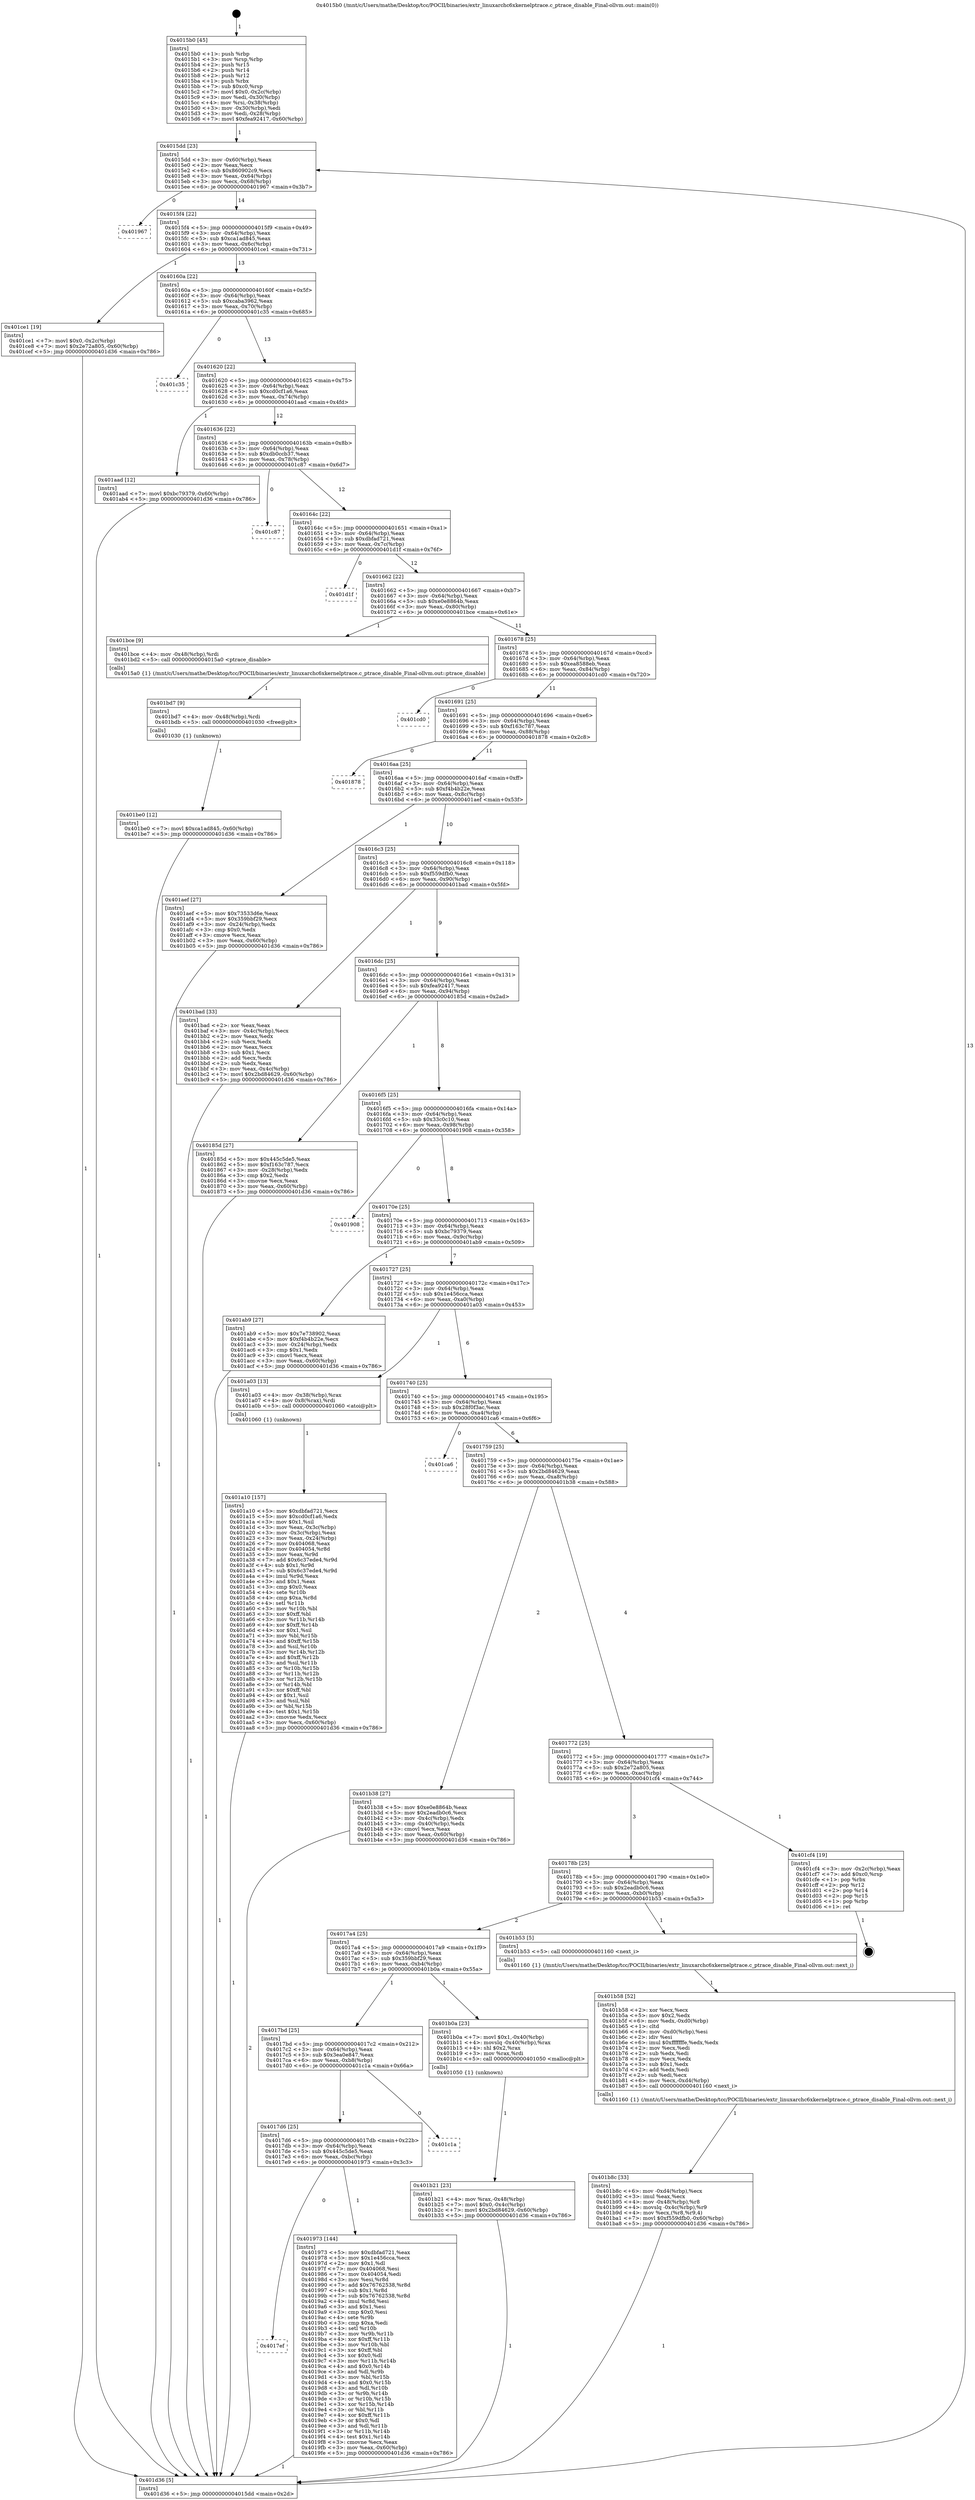 digraph "0x4015b0" {
  label = "0x4015b0 (/mnt/c/Users/mathe/Desktop/tcc/POCII/binaries/extr_linuxarchc6xkernelptrace.c_ptrace_disable_Final-ollvm.out::main(0))"
  labelloc = "t"
  node[shape=record]

  Entry [label="",width=0.3,height=0.3,shape=circle,fillcolor=black,style=filled]
  "0x4015dd" [label="{
     0x4015dd [23]\l
     | [instrs]\l
     &nbsp;&nbsp;0x4015dd \<+3\>: mov -0x60(%rbp),%eax\l
     &nbsp;&nbsp;0x4015e0 \<+2\>: mov %eax,%ecx\l
     &nbsp;&nbsp;0x4015e2 \<+6\>: sub $0x860902c9,%ecx\l
     &nbsp;&nbsp;0x4015e8 \<+3\>: mov %eax,-0x64(%rbp)\l
     &nbsp;&nbsp;0x4015eb \<+3\>: mov %ecx,-0x68(%rbp)\l
     &nbsp;&nbsp;0x4015ee \<+6\>: je 0000000000401967 \<main+0x3b7\>\l
  }"]
  "0x401967" [label="{
     0x401967\l
  }", style=dashed]
  "0x4015f4" [label="{
     0x4015f4 [22]\l
     | [instrs]\l
     &nbsp;&nbsp;0x4015f4 \<+5\>: jmp 00000000004015f9 \<main+0x49\>\l
     &nbsp;&nbsp;0x4015f9 \<+3\>: mov -0x64(%rbp),%eax\l
     &nbsp;&nbsp;0x4015fc \<+5\>: sub $0xca1ad845,%eax\l
     &nbsp;&nbsp;0x401601 \<+3\>: mov %eax,-0x6c(%rbp)\l
     &nbsp;&nbsp;0x401604 \<+6\>: je 0000000000401ce1 \<main+0x731\>\l
  }"]
  Exit [label="",width=0.3,height=0.3,shape=circle,fillcolor=black,style=filled,peripheries=2]
  "0x401ce1" [label="{
     0x401ce1 [19]\l
     | [instrs]\l
     &nbsp;&nbsp;0x401ce1 \<+7\>: movl $0x0,-0x2c(%rbp)\l
     &nbsp;&nbsp;0x401ce8 \<+7\>: movl $0x2e72a805,-0x60(%rbp)\l
     &nbsp;&nbsp;0x401cef \<+5\>: jmp 0000000000401d36 \<main+0x786\>\l
  }"]
  "0x40160a" [label="{
     0x40160a [22]\l
     | [instrs]\l
     &nbsp;&nbsp;0x40160a \<+5\>: jmp 000000000040160f \<main+0x5f\>\l
     &nbsp;&nbsp;0x40160f \<+3\>: mov -0x64(%rbp),%eax\l
     &nbsp;&nbsp;0x401612 \<+5\>: sub $0xcaba3962,%eax\l
     &nbsp;&nbsp;0x401617 \<+3\>: mov %eax,-0x70(%rbp)\l
     &nbsp;&nbsp;0x40161a \<+6\>: je 0000000000401c35 \<main+0x685\>\l
  }"]
  "0x401be0" [label="{
     0x401be0 [12]\l
     | [instrs]\l
     &nbsp;&nbsp;0x401be0 \<+7\>: movl $0xca1ad845,-0x60(%rbp)\l
     &nbsp;&nbsp;0x401be7 \<+5\>: jmp 0000000000401d36 \<main+0x786\>\l
  }"]
  "0x401c35" [label="{
     0x401c35\l
  }", style=dashed]
  "0x401620" [label="{
     0x401620 [22]\l
     | [instrs]\l
     &nbsp;&nbsp;0x401620 \<+5\>: jmp 0000000000401625 \<main+0x75\>\l
     &nbsp;&nbsp;0x401625 \<+3\>: mov -0x64(%rbp),%eax\l
     &nbsp;&nbsp;0x401628 \<+5\>: sub $0xcd0cf1a6,%eax\l
     &nbsp;&nbsp;0x40162d \<+3\>: mov %eax,-0x74(%rbp)\l
     &nbsp;&nbsp;0x401630 \<+6\>: je 0000000000401aad \<main+0x4fd\>\l
  }"]
  "0x401bd7" [label="{
     0x401bd7 [9]\l
     | [instrs]\l
     &nbsp;&nbsp;0x401bd7 \<+4\>: mov -0x48(%rbp),%rdi\l
     &nbsp;&nbsp;0x401bdb \<+5\>: call 0000000000401030 \<free@plt\>\l
     | [calls]\l
     &nbsp;&nbsp;0x401030 \{1\} (unknown)\l
  }"]
  "0x401aad" [label="{
     0x401aad [12]\l
     | [instrs]\l
     &nbsp;&nbsp;0x401aad \<+7\>: movl $0xbc79379,-0x60(%rbp)\l
     &nbsp;&nbsp;0x401ab4 \<+5\>: jmp 0000000000401d36 \<main+0x786\>\l
  }"]
  "0x401636" [label="{
     0x401636 [22]\l
     | [instrs]\l
     &nbsp;&nbsp;0x401636 \<+5\>: jmp 000000000040163b \<main+0x8b\>\l
     &nbsp;&nbsp;0x40163b \<+3\>: mov -0x64(%rbp),%eax\l
     &nbsp;&nbsp;0x40163e \<+5\>: sub $0xdb0ccb37,%eax\l
     &nbsp;&nbsp;0x401643 \<+3\>: mov %eax,-0x78(%rbp)\l
     &nbsp;&nbsp;0x401646 \<+6\>: je 0000000000401c87 \<main+0x6d7\>\l
  }"]
  "0x401b8c" [label="{
     0x401b8c [33]\l
     | [instrs]\l
     &nbsp;&nbsp;0x401b8c \<+6\>: mov -0xd4(%rbp),%ecx\l
     &nbsp;&nbsp;0x401b92 \<+3\>: imul %eax,%ecx\l
     &nbsp;&nbsp;0x401b95 \<+4\>: mov -0x48(%rbp),%r8\l
     &nbsp;&nbsp;0x401b99 \<+4\>: movslq -0x4c(%rbp),%r9\l
     &nbsp;&nbsp;0x401b9d \<+4\>: mov %ecx,(%r8,%r9,4)\l
     &nbsp;&nbsp;0x401ba1 \<+7\>: movl $0xf559dfb0,-0x60(%rbp)\l
     &nbsp;&nbsp;0x401ba8 \<+5\>: jmp 0000000000401d36 \<main+0x786\>\l
  }"]
  "0x401c87" [label="{
     0x401c87\l
  }", style=dashed]
  "0x40164c" [label="{
     0x40164c [22]\l
     | [instrs]\l
     &nbsp;&nbsp;0x40164c \<+5\>: jmp 0000000000401651 \<main+0xa1\>\l
     &nbsp;&nbsp;0x401651 \<+3\>: mov -0x64(%rbp),%eax\l
     &nbsp;&nbsp;0x401654 \<+5\>: sub $0xdbfad721,%eax\l
     &nbsp;&nbsp;0x401659 \<+3\>: mov %eax,-0x7c(%rbp)\l
     &nbsp;&nbsp;0x40165c \<+6\>: je 0000000000401d1f \<main+0x76f\>\l
  }"]
  "0x401b58" [label="{
     0x401b58 [52]\l
     | [instrs]\l
     &nbsp;&nbsp;0x401b58 \<+2\>: xor %ecx,%ecx\l
     &nbsp;&nbsp;0x401b5a \<+5\>: mov $0x2,%edx\l
     &nbsp;&nbsp;0x401b5f \<+6\>: mov %edx,-0xd0(%rbp)\l
     &nbsp;&nbsp;0x401b65 \<+1\>: cltd\l
     &nbsp;&nbsp;0x401b66 \<+6\>: mov -0xd0(%rbp),%esi\l
     &nbsp;&nbsp;0x401b6c \<+2\>: idiv %esi\l
     &nbsp;&nbsp;0x401b6e \<+6\>: imul $0xfffffffe,%edx,%edx\l
     &nbsp;&nbsp;0x401b74 \<+2\>: mov %ecx,%edi\l
     &nbsp;&nbsp;0x401b76 \<+2\>: sub %edx,%edi\l
     &nbsp;&nbsp;0x401b78 \<+2\>: mov %ecx,%edx\l
     &nbsp;&nbsp;0x401b7a \<+3\>: sub $0x1,%edx\l
     &nbsp;&nbsp;0x401b7d \<+2\>: add %edx,%edi\l
     &nbsp;&nbsp;0x401b7f \<+2\>: sub %edi,%ecx\l
     &nbsp;&nbsp;0x401b81 \<+6\>: mov %ecx,-0xd4(%rbp)\l
     &nbsp;&nbsp;0x401b87 \<+5\>: call 0000000000401160 \<next_i\>\l
     | [calls]\l
     &nbsp;&nbsp;0x401160 \{1\} (/mnt/c/Users/mathe/Desktop/tcc/POCII/binaries/extr_linuxarchc6xkernelptrace.c_ptrace_disable_Final-ollvm.out::next_i)\l
  }"]
  "0x401d1f" [label="{
     0x401d1f\l
  }", style=dashed]
  "0x401662" [label="{
     0x401662 [22]\l
     | [instrs]\l
     &nbsp;&nbsp;0x401662 \<+5\>: jmp 0000000000401667 \<main+0xb7\>\l
     &nbsp;&nbsp;0x401667 \<+3\>: mov -0x64(%rbp),%eax\l
     &nbsp;&nbsp;0x40166a \<+5\>: sub $0xe0e8864b,%eax\l
     &nbsp;&nbsp;0x40166f \<+3\>: mov %eax,-0x80(%rbp)\l
     &nbsp;&nbsp;0x401672 \<+6\>: je 0000000000401bce \<main+0x61e\>\l
  }"]
  "0x401b21" [label="{
     0x401b21 [23]\l
     | [instrs]\l
     &nbsp;&nbsp;0x401b21 \<+4\>: mov %rax,-0x48(%rbp)\l
     &nbsp;&nbsp;0x401b25 \<+7\>: movl $0x0,-0x4c(%rbp)\l
     &nbsp;&nbsp;0x401b2c \<+7\>: movl $0x2bd84629,-0x60(%rbp)\l
     &nbsp;&nbsp;0x401b33 \<+5\>: jmp 0000000000401d36 \<main+0x786\>\l
  }"]
  "0x401bce" [label="{
     0x401bce [9]\l
     | [instrs]\l
     &nbsp;&nbsp;0x401bce \<+4\>: mov -0x48(%rbp),%rdi\l
     &nbsp;&nbsp;0x401bd2 \<+5\>: call 00000000004015a0 \<ptrace_disable\>\l
     | [calls]\l
     &nbsp;&nbsp;0x4015a0 \{1\} (/mnt/c/Users/mathe/Desktop/tcc/POCII/binaries/extr_linuxarchc6xkernelptrace.c_ptrace_disable_Final-ollvm.out::ptrace_disable)\l
  }"]
  "0x401678" [label="{
     0x401678 [25]\l
     | [instrs]\l
     &nbsp;&nbsp;0x401678 \<+5\>: jmp 000000000040167d \<main+0xcd\>\l
     &nbsp;&nbsp;0x40167d \<+3\>: mov -0x64(%rbp),%eax\l
     &nbsp;&nbsp;0x401680 \<+5\>: sub $0xea8588eb,%eax\l
     &nbsp;&nbsp;0x401685 \<+6\>: mov %eax,-0x84(%rbp)\l
     &nbsp;&nbsp;0x40168b \<+6\>: je 0000000000401cd0 \<main+0x720\>\l
  }"]
  "0x401a10" [label="{
     0x401a10 [157]\l
     | [instrs]\l
     &nbsp;&nbsp;0x401a10 \<+5\>: mov $0xdbfad721,%ecx\l
     &nbsp;&nbsp;0x401a15 \<+5\>: mov $0xcd0cf1a6,%edx\l
     &nbsp;&nbsp;0x401a1a \<+3\>: mov $0x1,%sil\l
     &nbsp;&nbsp;0x401a1d \<+3\>: mov %eax,-0x3c(%rbp)\l
     &nbsp;&nbsp;0x401a20 \<+3\>: mov -0x3c(%rbp),%eax\l
     &nbsp;&nbsp;0x401a23 \<+3\>: mov %eax,-0x24(%rbp)\l
     &nbsp;&nbsp;0x401a26 \<+7\>: mov 0x404068,%eax\l
     &nbsp;&nbsp;0x401a2d \<+8\>: mov 0x404054,%r8d\l
     &nbsp;&nbsp;0x401a35 \<+3\>: mov %eax,%r9d\l
     &nbsp;&nbsp;0x401a38 \<+7\>: add $0x6c37ede4,%r9d\l
     &nbsp;&nbsp;0x401a3f \<+4\>: sub $0x1,%r9d\l
     &nbsp;&nbsp;0x401a43 \<+7\>: sub $0x6c37ede4,%r9d\l
     &nbsp;&nbsp;0x401a4a \<+4\>: imul %r9d,%eax\l
     &nbsp;&nbsp;0x401a4e \<+3\>: and $0x1,%eax\l
     &nbsp;&nbsp;0x401a51 \<+3\>: cmp $0x0,%eax\l
     &nbsp;&nbsp;0x401a54 \<+4\>: sete %r10b\l
     &nbsp;&nbsp;0x401a58 \<+4\>: cmp $0xa,%r8d\l
     &nbsp;&nbsp;0x401a5c \<+4\>: setl %r11b\l
     &nbsp;&nbsp;0x401a60 \<+3\>: mov %r10b,%bl\l
     &nbsp;&nbsp;0x401a63 \<+3\>: xor $0xff,%bl\l
     &nbsp;&nbsp;0x401a66 \<+3\>: mov %r11b,%r14b\l
     &nbsp;&nbsp;0x401a69 \<+4\>: xor $0xff,%r14b\l
     &nbsp;&nbsp;0x401a6d \<+4\>: xor $0x1,%sil\l
     &nbsp;&nbsp;0x401a71 \<+3\>: mov %bl,%r15b\l
     &nbsp;&nbsp;0x401a74 \<+4\>: and $0xff,%r15b\l
     &nbsp;&nbsp;0x401a78 \<+3\>: and %sil,%r10b\l
     &nbsp;&nbsp;0x401a7b \<+3\>: mov %r14b,%r12b\l
     &nbsp;&nbsp;0x401a7e \<+4\>: and $0xff,%r12b\l
     &nbsp;&nbsp;0x401a82 \<+3\>: and %sil,%r11b\l
     &nbsp;&nbsp;0x401a85 \<+3\>: or %r10b,%r15b\l
     &nbsp;&nbsp;0x401a88 \<+3\>: or %r11b,%r12b\l
     &nbsp;&nbsp;0x401a8b \<+3\>: xor %r12b,%r15b\l
     &nbsp;&nbsp;0x401a8e \<+3\>: or %r14b,%bl\l
     &nbsp;&nbsp;0x401a91 \<+3\>: xor $0xff,%bl\l
     &nbsp;&nbsp;0x401a94 \<+4\>: or $0x1,%sil\l
     &nbsp;&nbsp;0x401a98 \<+3\>: and %sil,%bl\l
     &nbsp;&nbsp;0x401a9b \<+3\>: or %bl,%r15b\l
     &nbsp;&nbsp;0x401a9e \<+4\>: test $0x1,%r15b\l
     &nbsp;&nbsp;0x401aa2 \<+3\>: cmovne %edx,%ecx\l
     &nbsp;&nbsp;0x401aa5 \<+3\>: mov %ecx,-0x60(%rbp)\l
     &nbsp;&nbsp;0x401aa8 \<+5\>: jmp 0000000000401d36 \<main+0x786\>\l
  }"]
  "0x401cd0" [label="{
     0x401cd0\l
  }", style=dashed]
  "0x401691" [label="{
     0x401691 [25]\l
     | [instrs]\l
     &nbsp;&nbsp;0x401691 \<+5\>: jmp 0000000000401696 \<main+0xe6\>\l
     &nbsp;&nbsp;0x401696 \<+3\>: mov -0x64(%rbp),%eax\l
     &nbsp;&nbsp;0x401699 \<+5\>: sub $0xf163c787,%eax\l
     &nbsp;&nbsp;0x40169e \<+6\>: mov %eax,-0x88(%rbp)\l
     &nbsp;&nbsp;0x4016a4 \<+6\>: je 0000000000401878 \<main+0x2c8\>\l
  }"]
  "0x4017ef" [label="{
     0x4017ef\l
  }", style=dashed]
  "0x401878" [label="{
     0x401878\l
  }", style=dashed]
  "0x4016aa" [label="{
     0x4016aa [25]\l
     | [instrs]\l
     &nbsp;&nbsp;0x4016aa \<+5\>: jmp 00000000004016af \<main+0xff\>\l
     &nbsp;&nbsp;0x4016af \<+3\>: mov -0x64(%rbp),%eax\l
     &nbsp;&nbsp;0x4016b2 \<+5\>: sub $0xf4b4b22e,%eax\l
     &nbsp;&nbsp;0x4016b7 \<+6\>: mov %eax,-0x8c(%rbp)\l
     &nbsp;&nbsp;0x4016bd \<+6\>: je 0000000000401aef \<main+0x53f\>\l
  }"]
  "0x401973" [label="{
     0x401973 [144]\l
     | [instrs]\l
     &nbsp;&nbsp;0x401973 \<+5\>: mov $0xdbfad721,%eax\l
     &nbsp;&nbsp;0x401978 \<+5\>: mov $0x1e456cca,%ecx\l
     &nbsp;&nbsp;0x40197d \<+2\>: mov $0x1,%dl\l
     &nbsp;&nbsp;0x40197f \<+7\>: mov 0x404068,%esi\l
     &nbsp;&nbsp;0x401986 \<+7\>: mov 0x404054,%edi\l
     &nbsp;&nbsp;0x40198d \<+3\>: mov %esi,%r8d\l
     &nbsp;&nbsp;0x401990 \<+7\>: add $0x76762538,%r8d\l
     &nbsp;&nbsp;0x401997 \<+4\>: sub $0x1,%r8d\l
     &nbsp;&nbsp;0x40199b \<+7\>: sub $0x76762538,%r8d\l
     &nbsp;&nbsp;0x4019a2 \<+4\>: imul %r8d,%esi\l
     &nbsp;&nbsp;0x4019a6 \<+3\>: and $0x1,%esi\l
     &nbsp;&nbsp;0x4019a9 \<+3\>: cmp $0x0,%esi\l
     &nbsp;&nbsp;0x4019ac \<+4\>: sete %r9b\l
     &nbsp;&nbsp;0x4019b0 \<+3\>: cmp $0xa,%edi\l
     &nbsp;&nbsp;0x4019b3 \<+4\>: setl %r10b\l
     &nbsp;&nbsp;0x4019b7 \<+3\>: mov %r9b,%r11b\l
     &nbsp;&nbsp;0x4019ba \<+4\>: xor $0xff,%r11b\l
     &nbsp;&nbsp;0x4019be \<+3\>: mov %r10b,%bl\l
     &nbsp;&nbsp;0x4019c1 \<+3\>: xor $0xff,%bl\l
     &nbsp;&nbsp;0x4019c4 \<+3\>: xor $0x0,%dl\l
     &nbsp;&nbsp;0x4019c7 \<+3\>: mov %r11b,%r14b\l
     &nbsp;&nbsp;0x4019ca \<+4\>: and $0x0,%r14b\l
     &nbsp;&nbsp;0x4019ce \<+3\>: and %dl,%r9b\l
     &nbsp;&nbsp;0x4019d1 \<+3\>: mov %bl,%r15b\l
     &nbsp;&nbsp;0x4019d4 \<+4\>: and $0x0,%r15b\l
     &nbsp;&nbsp;0x4019d8 \<+3\>: and %dl,%r10b\l
     &nbsp;&nbsp;0x4019db \<+3\>: or %r9b,%r14b\l
     &nbsp;&nbsp;0x4019de \<+3\>: or %r10b,%r15b\l
     &nbsp;&nbsp;0x4019e1 \<+3\>: xor %r15b,%r14b\l
     &nbsp;&nbsp;0x4019e4 \<+3\>: or %bl,%r11b\l
     &nbsp;&nbsp;0x4019e7 \<+4\>: xor $0xff,%r11b\l
     &nbsp;&nbsp;0x4019eb \<+3\>: or $0x0,%dl\l
     &nbsp;&nbsp;0x4019ee \<+3\>: and %dl,%r11b\l
     &nbsp;&nbsp;0x4019f1 \<+3\>: or %r11b,%r14b\l
     &nbsp;&nbsp;0x4019f4 \<+4\>: test $0x1,%r14b\l
     &nbsp;&nbsp;0x4019f8 \<+3\>: cmovne %ecx,%eax\l
     &nbsp;&nbsp;0x4019fb \<+3\>: mov %eax,-0x60(%rbp)\l
     &nbsp;&nbsp;0x4019fe \<+5\>: jmp 0000000000401d36 \<main+0x786\>\l
  }"]
  "0x401aef" [label="{
     0x401aef [27]\l
     | [instrs]\l
     &nbsp;&nbsp;0x401aef \<+5\>: mov $0x73533d6e,%eax\l
     &nbsp;&nbsp;0x401af4 \<+5\>: mov $0x359bbf29,%ecx\l
     &nbsp;&nbsp;0x401af9 \<+3\>: mov -0x24(%rbp),%edx\l
     &nbsp;&nbsp;0x401afc \<+3\>: cmp $0x0,%edx\l
     &nbsp;&nbsp;0x401aff \<+3\>: cmove %ecx,%eax\l
     &nbsp;&nbsp;0x401b02 \<+3\>: mov %eax,-0x60(%rbp)\l
     &nbsp;&nbsp;0x401b05 \<+5\>: jmp 0000000000401d36 \<main+0x786\>\l
  }"]
  "0x4016c3" [label="{
     0x4016c3 [25]\l
     | [instrs]\l
     &nbsp;&nbsp;0x4016c3 \<+5\>: jmp 00000000004016c8 \<main+0x118\>\l
     &nbsp;&nbsp;0x4016c8 \<+3\>: mov -0x64(%rbp),%eax\l
     &nbsp;&nbsp;0x4016cb \<+5\>: sub $0xf559dfb0,%eax\l
     &nbsp;&nbsp;0x4016d0 \<+6\>: mov %eax,-0x90(%rbp)\l
     &nbsp;&nbsp;0x4016d6 \<+6\>: je 0000000000401bad \<main+0x5fd\>\l
  }"]
  "0x4017d6" [label="{
     0x4017d6 [25]\l
     | [instrs]\l
     &nbsp;&nbsp;0x4017d6 \<+5\>: jmp 00000000004017db \<main+0x22b\>\l
     &nbsp;&nbsp;0x4017db \<+3\>: mov -0x64(%rbp),%eax\l
     &nbsp;&nbsp;0x4017de \<+5\>: sub $0x445c5de5,%eax\l
     &nbsp;&nbsp;0x4017e3 \<+6\>: mov %eax,-0xbc(%rbp)\l
     &nbsp;&nbsp;0x4017e9 \<+6\>: je 0000000000401973 \<main+0x3c3\>\l
  }"]
  "0x401bad" [label="{
     0x401bad [33]\l
     | [instrs]\l
     &nbsp;&nbsp;0x401bad \<+2\>: xor %eax,%eax\l
     &nbsp;&nbsp;0x401baf \<+3\>: mov -0x4c(%rbp),%ecx\l
     &nbsp;&nbsp;0x401bb2 \<+2\>: mov %eax,%edx\l
     &nbsp;&nbsp;0x401bb4 \<+2\>: sub %ecx,%edx\l
     &nbsp;&nbsp;0x401bb6 \<+2\>: mov %eax,%ecx\l
     &nbsp;&nbsp;0x401bb8 \<+3\>: sub $0x1,%ecx\l
     &nbsp;&nbsp;0x401bbb \<+2\>: add %ecx,%edx\l
     &nbsp;&nbsp;0x401bbd \<+2\>: sub %edx,%eax\l
     &nbsp;&nbsp;0x401bbf \<+3\>: mov %eax,-0x4c(%rbp)\l
     &nbsp;&nbsp;0x401bc2 \<+7\>: movl $0x2bd84629,-0x60(%rbp)\l
     &nbsp;&nbsp;0x401bc9 \<+5\>: jmp 0000000000401d36 \<main+0x786\>\l
  }"]
  "0x4016dc" [label="{
     0x4016dc [25]\l
     | [instrs]\l
     &nbsp;&nbsp;0x4016dc \<+5\>: jmp 00000000004016e1 \<main+0x131\>\l
     &nbsp;&nbsp;0x4016e1 \<+3\>: mov -0x64(%rbp),%eax\l
     &nbsp;&nbsp;0x4016e4 \<+5\>: sub $0xfea92417,%eax\l
     &nbsp;&nbsp;0x4016e9 \<+6\>: mov %eax,-0x94(%rbp)\l
     &nbsp;&nbsp;0x4016ef \<+6\>: je 000000000040185d \<main+0x2ad\>\l
  }"]
  "0x401c1a" [label="{
     0x401c1a\l
  }", style=dashed]
  "0x40185d" [label="{
     0x40185d [27]\l
     | [instrs]\l
     &nbsp;&nbsp;0x40185d \<+5\>: mov $0x445c5de5,%eax\l
     &nbsp;&nbsp;0x401862 \<+5\>: mov $0xf163c787,%ecx\l
     &nbsp;&nbsp;0x401867 \<+3\>: mov -0x28(%rbp),%edx\l
     &nbsp;&nbsp;0x40186a \<+3\>: cmp $0x2,%edx\l
     &nbsp;&nbsp;0x40186d \<+3\>: cmovne %ecx,%eax\l
     &nbsp;&nbsp;0x401870 \<+3\>: mov %eax,-0x60(%rbp)\l
     &nbsp;&nbsp;0x401873 \<+5\>: jmp 0000000000401d36 \<main+0x786\>\l
  }"]
  "0x4016f5" [label="{
     0x4016f5 [25]\l
     | [instrs]\l
     &nbsp;&nbsp;0x4016f5 \<+5\>: jmp 00000000004016fa \<main+0x14a\>\l
     &nbsp;&nbsp;0x4016fa \<+3\>: mov -0x64(%rbp),%eax\l
     &nbsp;&nbsp;0x4016fd \<+5\>: sub $0x33c0c10,%eax\l
     &nbsp;&nbsp;0x401702 \<+6\>: mov %eax,-0x98(%rbp)\l
     &nbsp;&nbsp;0x401708 \<+6\>: je 0000000000401908 \<main+0x358\>\l
  }"]
  "0x401d36" [label="{
     0x401d36 [5]\l
     | [instrs]\l
     &nbsp;&nbsp;0x401d36 \<+5\>: jmp 00000000004015dd \<main+0x2d\>\l
  }"]
  "0x4015b0" [label="{
     0x4015b0 [45]\l
     | [instrs]\l
     &nbsp;&nbsp;0x4015b0 \<+1\>: push %rbp\l
     &nbsp;&nbsp;0x4015b1 \<+3\>: mov %rsp,%rbp\l
     &nbsp;&nbsp;0x4015b4 \<+2\>: push %r15\l
     &nbsp;&nbsp;0x4015b6 \<+2\>: push %r14\l
     &nbsp;&nbsp;0x4015b8 \<+2\>: push %r12\l
     &nbsp;&nbsp;0x4015ba \<+1\>: push %rbx\l
     &nbsp;&nbsp;0x4015bb \<+7\>: sub $0xc0,%rsp\l
     &nbsp;&nbsp;0x4015c2 \<+7\>: movl $0x0,-0x2c(%rbp)\l
     &nbsp;&nbsp;0x4015c9 \<+3\>: mov %edi,-0x30(%rbp)\l
     &nbsp;&nbsp;0x4015cc \<+4\>: mov %rsi,-0x38(%rbp)\l
     &nbsp;&nbsp;0x4015d0 \<+3\>: mov -0x30(%rbp),%edi\l
     &nbsp;&nbsp;0x4015d3 \<+3\>: mov %edi,-0x28(%rbp)\l
     &nbsp;&nbsp;0x4015d6 \<+7\>: movl $0xfea92417,-0x60(%rbp)\l
  }"]
  "0x4017bd" [label="{
     0x4017bd [25]\l
     | [instrs]\l
     &nbsp;&nbsp;0x4017bd \<+5\>: jmp 00000000004017c2 \<main+0x212\>\l
     &nbsp;&nbsp;0x4017c2 \<+3\>: mov -0x64(%rbp),%eax\l
     &nbsp;&nbsp;0x4017c5 \<+5\>: sub $0x3ea0e847,%eax\l
     &nbsp;&nbsp;0x4017ca \<+6\>: mov %eax,-0xb8(%rbp)\l
     &nbsp;&nbsp;0x4017d0 \<+6\>: je 0000000000401c1a \<main+0x66a\>\l
  }"]
  "0x401908" [label="{
     0x401908\l
  }", style=dashed]
  "0x40170e" [label="{
     0x40170e [25]\l
     | [instrs]\l
     &nbsp;&nbsp;0x40170e \<+5\>: jmp 0000000000401713 \<main+0x163\>\l
     &nbsp;&nbsp;0x401713 \<+3\>: mov -0x64(%rbp),%eax\l
     &nbsp;&nbsp;0x401716 \<+5\>: sub $0xbc79379,%eax\l
     &nbsp;&nbsp;0x40171b \<+6\>: mov %eax,-0x9c(%rbp)\l
     &nbsp;&nbsp;0x401721 \<+6\>: je 0000000000401ab9 \<main+0x509\>\l
  }"]
  "0x401b0a" [label="{
     0x401b0a [23]\l
     | [instrs]\l
     &nbsp;&nbsp;0x401b0a \<+7\>: movl $0x1,-0x40(%rbp)\l
     &nbsp;&nbsp;0x401b11 \<+4\>: movslq -0x40(%rbp),%rax\l
     &nbsp;&nbsp;0x401b15 \<+4\>: shl $0x2,%rax\l
     &nbsp;&nbsp;0x401b19 \<+3\>: mov %rax,%rdi\l
     &nbsp;&nbsp;0x401b1c \<+5\>: call 0000000000401050 \<malloc@plt\>\l
     | [calls]\l
     &nbsp;&nbsp;0x401050 \{1\} (unknown)\l
  }"]
  "0x401ab9" [label="{
     0x401ab9 [27]\l
     | [instrs]\l
     &nbsp;&nbsp;0x401ab9 \<+5\>: mov $0x7e738902,%eax\l
     &nbsp;&nbsp;0x401abe \<+5\>: mov $0xf4b4b22e,%ecx\l
     &nbsp;&nbsp;0x401ac3 \<+3\>: mov -0x24(%rbp),%edx\l
     &nbsp;&nbsp;0x401ac6 \<+3\>: cmp $0x1,%edx\l
     &nbsp;&nbsp;0x401ac9 \<+3\>: cmovl %ecx,%eax\l
     &nbsp;&nbsp;0x401acc \<+3\>: mov %eax,-0x60(%rbp)\l
     &nbsp;&nbsp;0x401acf \<+5\>: jmp 0000000000401d36 \<main+0x786\>\l
  }"]
  "0x401727" [label="{
     0x401727 [25]\l
     | [instrs]\l
     &nbsp;&nbsp;0x401727 \<+5\>: jmp 000000000040172c \<main+0x17c\>\l
     &nbsp;&nbsp;0x40172c \<+3\>: mov -0x64(%rbp),%eax\l
     &nbsp;&nbsp;0x40172f \<+5\>: sub $0x1e456cca,%eax\l
     &nbsp;&nbsp;0x401734 \<+6\>: mov %eax,-0xa0(%rbp)\l
     &nbsp;&nbsp;0x40173a \<+6\>: je 0000000000401a03 \<main+0x453\>\l
  }"]
  "0x4017a4" [label="{
     0x4017a4 [25]\l
     | [instrs]\l
     &nbsp;&nbsp;0x4017a4 \<+5\>: jmp 00000000004017a9 \<main+0x1f9\>\l
     &nbsp;&nbsp;0x4017a9 \<+3\>: mov -0x64(%rbp),%eax\l
     &nbsp;&nbsp;0x4017ac \<+5\>: sub $0x359bbf29,%eax\l
     &nbsp;&nbsp;0x4017b1 \<+6\>: mov %eax,-0xb4(%rbp)\l
     &nbsp;&nbsp;0x4017b7 \<+6\>: je 0000000000401b0a \<main+0x55a\>\l
  }"]
  "0x401a03" [label="{
     0x401a03 [13]\l
     | [instrs]\l
     &nbsp;&nbsp;0x401a03 \<+4\>: mov -0x38(%rbp),%rax\l
     &nbsp;&nbsp;0x401a07 \<+4\>: mov 0x8(%rax),%rdi\l
     &nbsp;&nbsp;0x401a0b \<+5\>: call 0000000000401060 \<atoi@plt\>\l
     | [calls]\l
     &nbsp;&nbsp;0x401060 \{1\} (unknown)\l
  }"]
  "0x401740" [label="{
     0x401740 [25]\l
     | [instrs]\l
     &nbsp;&nbsp;0x401740 \<+5\>: jmp 0000000000401745 \<main+0x195\>\l
     &nbsp;&nbsp;0x401745 \<+3\>: mov -0x64(%rbp),%eax\l
     &nbsp;&nbsp;0x401748 \<+5\>: sub $0x28f0f3ac,%eax\l
     &nbsp;&nbsp;0x40174d \<+6\>: mov %eax,-0xa4(%rbp)\l
     &nbsp;&nbsp;0x401753 \<+6\>: je 0000000000401ca6 \<main+0x6f6\>\l
  }"]
  "0x401b53" [label="{
     0x401b53 [5]\l
     | [instrs]\l
     &nbsp;&nbsp;0x401b53 \<+5\>: call 0000000000401160 \<next_i\>\l
     | [calls]\l
     &nbsp;&nbsp;0x401160 \{1\} (/mnt/c/Users/mathe/Desktop/tcc/POCII/binaries/extr_linuxarchc6xkernelptrace.c_ptrace_disable_Final-ollvm.out::next_i)\l
  }"]
  "0x401ca6" [label="{
     0x401ca6\l
  }", style=dashed]
  "0x401759" [label="{
     0x401759 [25]\l
     | [instrs]\l
     &nbsp;&nbsp;0x401759 \<+5\>: jmp 000000000040175e \<main+0x1ae\>\l
     &nbsp;&nbsp;0x40175e \<+3\>: mov -0x64(%rbp),%eax\l
     &nbsp;&nbsp;0x401761 \<+5\>: sub $0x2bd84629,%eax\l
     &nbsp;&nbsp;0x401766 \<+6\>: mov %eax,-0xa8(%rbp)\l
     &nbsp;&nbsp;0x40176c \<+6\>: je 0000000000401b38 \<main+0x588\>\l
  }"]
  "0x40178b" [label="{
     0x40178b [25]\l
     | [instrs]\l
     &nbsp;&nbsp;0x40178b \<+5\>: jmp 0000000000401790 \<main+0x1e0\>\l
     &nbsp;&nbsp;0x401790 \<+3\>: mov -0x64(%rbp),%eax\l
     &nbsp;&nbsp;0x401793 \<+5\>: sub $0x2eadb0c6,%eax\l
     &nbsp;&nbsp;0x401798 \<+6\>: mov %eax,-0xb0(%rbp)\l
     &nbsp;&nbsp;0x40179e \<+6\>: je 0000000000401b53 \<main+0x5a3\>\l
  }"]
  "0x401b38" [label="{
     0x401b38 [27]\l
     | [instrs]\l
     &nbsp;&nbsp;0x401b38 \<+5\>: mov $0xe0e8864b,%eax\l
     &nbsp;&nbsp;0x401b3d \<+5\>: mov $0x2eadb0c6,%ecx\l
     &nbsp;&nbsp;0x401b42 \<+3\>: mov -0x4c(%rbp),%edx\l
     &nbsp;&nbsp;0x401b45 \<+3\>: cmp -0x40(%rbp),%edx\l
     &nbsp;&nbsp;0x401b48 \<+3\>: cmovl %ecx,%eax\l
     &nbsp;&nbsp;0x401b4b \<+3\>: mov %eax,-0x60(%rbp)\l
     &nbsp;&nbsp;0x401b4e \<+5\>: jmp 0000000000401d36 \<main+0x786\>\l
  }"]
  "0x401772" [label="{
     0x401772 [25]\l
     | [instrs]\l
     &nbsp;&nbsp;0x401772 \<+5\>: jmp 0000000000401777 \<main+0x1c7\>\l
     &nbsp;&nbsp;0x401777 \<+3\>: mov -0x64(%rbp),%eax\l
     &nbsp;&nbsp;0x40177a \<+5\>: sub $0x2e72a805,%eax\l
     &nbsp;&nbsp;0x40177f \<+6\>: mov %eax,-0xac(%rbp)\l
     &nbsp;&nbsp;0x401785 \<+6\>: je 0000000000401cf4 \<main+0x744\>\l
  }"]
  "0x401cf4" [label="{
     0x401cf4 [19]\l
     | [instrs]\l
     &nbsp;&nbsp;0x401cf4 \<+3\>: mov -0x2c(%rbp),%eax\l
     &nbsp;&nbsp;0x401cf7 \<+7\>: add $0xc0,%rsp\l
     &nbsp;&nbsp;0x401cfe \<+1\>: pop %rbx\l
     &nbsp;&nbsp;0x401cff \<+2\>: pop %r12\l
     &nbsp;&nbsp;0x401d01 \<+2\>: pop %r14\l
     &nbsp;&nbsp;0x401d03 \<+2\>: pop %r15\l
     &nbsp;&nbsp;0x401d05 \<+1\>: pop %rbp\l
     &nbsp;&nbsp;0x401d06 \<+1\>: ret\l
  }"]
  Entry -> "0x4015b0" [label=" 1"]
  "0x4015dd" -> "0x401967" [label=" 0"]
  "0x4015dd" -> "0x4015f4" [label=" 14"]
  "0x401cf4" -> Exit [label=" 1"]
  "0x4015f4" -> "0x401ce1" [label=" 1"]
  "0x4015f4" -> "0x40160a" [label=" 13"]
  "0x401ce1" -> "0x401d36" [label=" 1"]
  "0x40160a" -> "0x401c35" [label=" 0"]
  "0x40160a" -> "0x401620" [label=" 13"]
  "0x401be0" -> "0x401d36" [label=" 1"]
  "0x401620" -> "0x401aad" [label=" 1"]
  "0x401620" -> "0x401636" [label=" 12"]
  "0x401bd7" -> "0x401be0" [label=" 1"]
  "0x401636" -> "0x401c87" [label=" 0"]
  "0x401636" -> "0x40164c" [label=" 12"]
  "0x401bce" -> "0x401bd7" [label=" 1"]
  "0x40164c" -> "0x401d1f" [label=" 0"]
  "0x40164c" -> "0x401662" [label=" 12"]
  "0x401bad" -> "0x401d36" [label=" 1"]
  "0x401662" -> "0x401bce" [label=" 1"]
  "0x401662" -> "0x401678" [label=" 11"]
  "0x401b8c" -> "0x401d36" [label=" 1"]
  "0x401678" -> "0x401cd0" [label=" 0"]
  "0x401678" -> "0x401691" [label=" 11"]
  "0x401b58" -> "0x401b8c" [label=" 1"]
  "0x401691" -> "0x401878" [label=" 0"]
  "0x401691" -> "0x4016aa" [label=" 11"]
  "0x401b53" -> "0x401b58" [label=" 1"]
  "0x4016aa" -> "0x401aef" [label=" 1"]
  "0x4016aa" -> "0x4016c3" [label=" 10"]
  "0x401b38" -> "0x401d36" [label=" 2"]
  "0x4016c3" -> "0x401bad" [label=" 1"]
  "0x4016c3" -> "0x4016dc" [label=" 9"]
  "0x401b0a" -> "0x401b21" [label=" 1"]
  "0x4016dc" -> "0x40185d" [label=" 1"]
  "0x4016dc" -> "0x4016f5" [label=" 8"]
  "0x40185d" -> "0x401d36" [label=" 1"]
  "0x4015b0" -> "0x4015dd" [label=" 1"]
  "0x401d36" -> "0x4015dd" [label=" 13"]
  "0x401aef" -> "0x401d36" [label=" 1"]
  "0x4016f5" -> "0x401908" [label=" 0"]
  "0x4016f5" -> "0x40170e" [label=" 8"]
  "0x401aad" -> "0x401d36" [label=" 1"]
  "0x40170e" -> "0x401ab9" [label=" 1"]
  "0x40170e" -> "0x401727" [label=" 7"]
  "0x401a10" -> "0x401d36" [label=" 1"]
  "0x401727" -> "0x401a03" [label=" 1"]
  "0x401727" -> "0x401740" [label=" 6"]
  "0x401973" -> "0x401d36" [label=" 1"]
  "0x401740" -> "0x401ca6" [label=" 0"]
  "0x401740" -> "0x401759" [label=" 6"]
  "0x4017d6" -> "0x4017ef" [label=" 0"]
  "0x401759" -> "0x401b38" [label=" 2"]
  "0x401759" -> "0x401772" [label=" 4"]
  "0x401b21" -> "0x401d36" [label=" 1"]
  "0x401772" -> "0x401cf4" [label=" 1"]
  "0x401772" -> "0x40178b" [label=" 3"]
  "0x4017d6" -> "0x401973" [label=" 1"]
  "0x40178b" -> "0x401b53" [label=" 1"]
  "0x40178b" -> "0x4017a4" [label=" 2"]
  "0x401a03" -> "0x401a10" [label=" 1"]
  "0x4017a4" -> "0x401b0a" [label=" 1"]
  "0x4017a4" -> "0x4017bd" [label=" 1"]
  "0x401ab9" -> "0x401d36" [label=" 1"]
  "0x4017bd" -> "0x401c1a" [label=" 0"]
  "0x4017bd" -> "0x4017d6" [label=" 1"]
}
